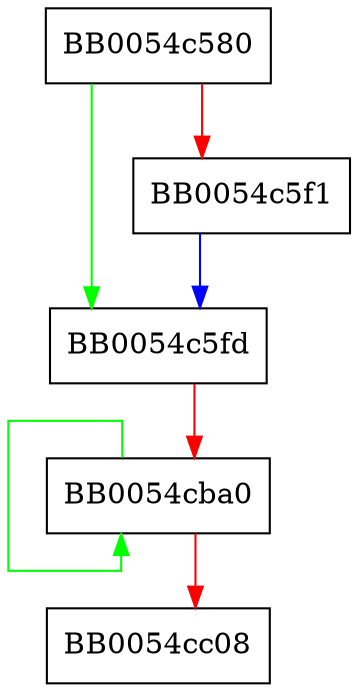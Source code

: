 digraph RSAZ_1024_mod_exp_avx2 {
  node [shape="box"];
  graph [splines=ortho];
  BB0054c580 -> BB0054c5fd [color="green"];
  BB0054c580 -> BB0054c5f1 [color="red"];
  BB0054c5f1 -> BB0054c5fd [color="blue"];
  BB0054c5fd -> BB0054cba0 [color="red"];
  BB0054cba0 -> BB0054cba0 [color="green"];
  BB0054cba0 -> BB0054cc08 [color="red"];
}